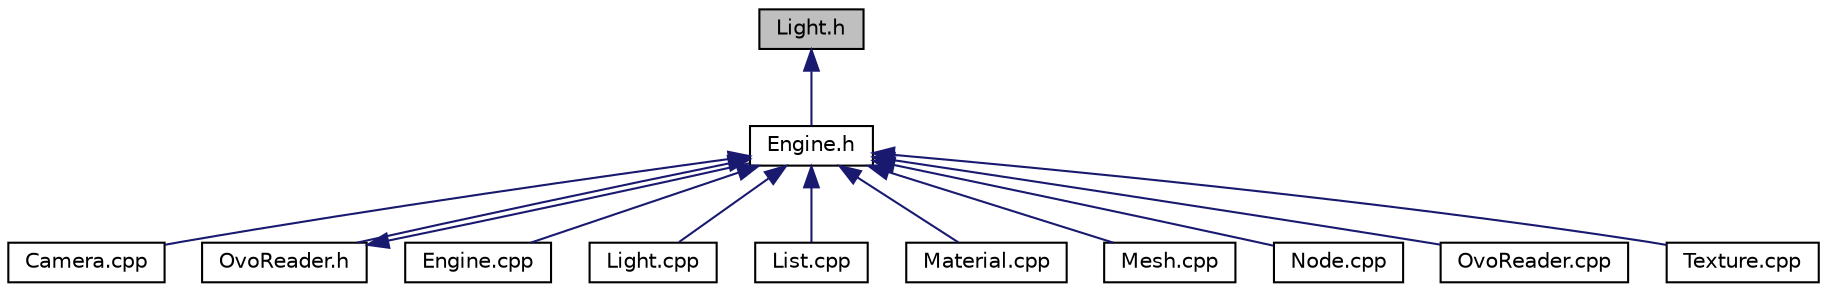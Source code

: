 digraph "Light.h"
{
  edge [fontname="Helvetica",fontsize="10",labelfontname="Helvetica",labelfontsize="10"];
  node [fontname="Helvetica",fontsize="10",shape=record];
  Node1 [label="Light.h",height=0.2,width=0.4,color="black", fillcolor="grey75", style="filled", fontcolor="black"];
  Node1 -> Node2 [dir="back",color="midnightblue",fontsize="10",style="solid",fontname="Helvetica"];
  Node2 [label="Engine.h",height=0.2,width=0.4,color="black", fillcolor="white", style="filled",URL="$Engine_8h.html"];
  Node2 -> Node3 [dir="back",color="midnightblue",fontsize="10",style="solid",fontname="Helvetica"];
  Node3 [label="Camera.cpp",height=0.2,width=0.4,color="black", fillcolor="white", style="filled",URL="$Camera_8cpp.html"];
  Node2 -> Node4 [dir="back",color="midnightblue",fontsize="10",style="solid",fontname="Helvetica"];
  Node4 [label="OvoReader.h",height=0.2,width=0.4,color="black", fillcolor="white", style="filled",URL="$OvoReader_8h.html"];
  Node4 -> Node2 [dir="back",color="midnightblue",fontsize="10",style="solid",fontname="Helvetica"];
  Node2 -> Node5 [dir="back",color="midnightblue",fontsize="10",style="solid",fontname="Helvetica"];
  Node5 [label="Engine.cpp",height=0.2,width=0.4,color="black", fillcolor="white", style="filled",URL="$Engine_8cpp.html"];
  Node2 -> Node6 [dir="back",color="midnightblue",fontsize="10",style="solid",fontname="Helvetica"];
  Node6 [label="Light.cpp",height=0.2,width=0.4,color="black", fillcolor="white", style="filled",URL="$Light_8cpp.html"];
  Node2 -> Node7 [dir="back",color="midnightblue",fontsize="10",style="solid",fontname="Helvetica"];
  Node7 [label="List.cpp",height=0.2,width=0.4,color="black", fillcolor="white", style="filled",URL="$List_8cpp.html"];
  Node2 -> Node8 [dir="back",color="midnightblue",fontsize="10",style="solid",fontname="Helvetica"];
  Node8 [label="Material.cpp",height=0.2,width=0.4,color="black", fillcolor="white", style="filled",URL="$Material_8cpp.html"];
  Node2 -> Node9 [dir="back",color="midnightblue",fontsize="10",style="solid",fontname="Helvetica"];
  Node9 [label="Mesh.cpp",height=0.2,width=0.4,color="black", fillcolor="white", style="filled",URL="$Mesh_8cpp.html"];
  Node2 -> Node10 [dir="back",color="midnightblue",fontsize="10",style="solid",fontname="Helvetica"];
  Node10 [label="Node.cpp",height=0.2,width=0.4,color="black", fillcolor="white", style="filled",URL="$Node_8cpp.html"];
  Node2 -> Node11 [dir="back",color="midnightblue",fontsize="10",style="solid",fontname="Helvetica"];
  Node11 [label="OvoReader.cpp",height=0.2,width=0.4,color="black", fillcolor="white", style="filled",URL="$OvoReader_8cpp.html"];
  Node2 -> Node12 [dir="back",color="midnightblue",fontsize="10",style="solid",fontname="Helvetica"];
  Node12 [label="Texture.cpp",height=0.2,width=0.4,color="black", fillcolor="white", style="filled",URL="$Texture_8cpp.html"];
}
